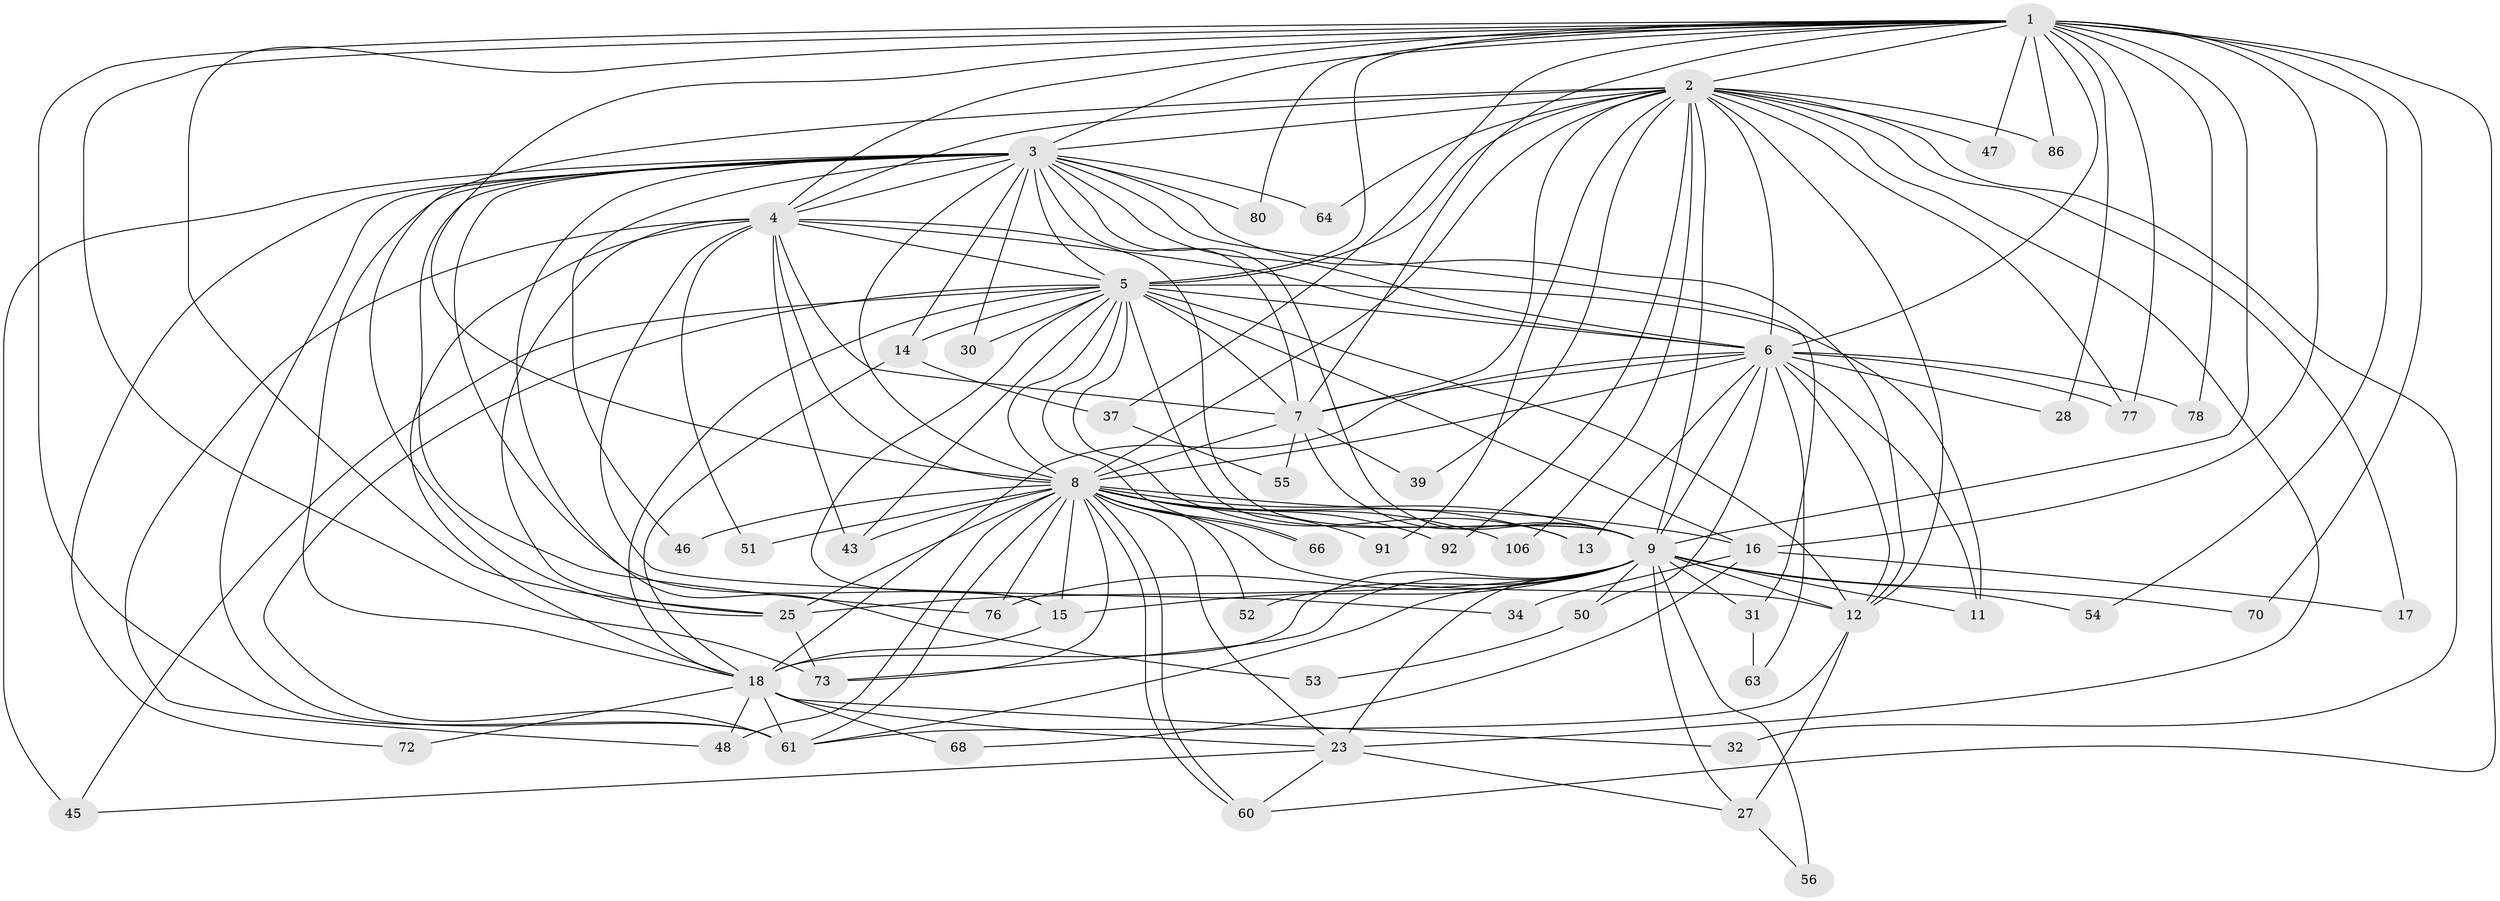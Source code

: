 // original degree distribution, {25: 0.008928571428571428, 23: 0.008928571428571428, 26: 0.008928571428571428, 18: 0.008928571428571428, 20: 0.017857142857142856, 19: 0.017857142857142856, 11: 0.008928571428571428, 30: 0.008928571428571428, 3: 0.17857142857142858, 6: 0.026785714285714284, 4: 0.08928571428571429, 7: 0.008928571428571428, 2: 0.5535714285714286, 10: 0.008928571428571428, 5: 0.03571428571428571, 8: 0.008928571428571428}
// Generated by graph-tools (version 1.1) at 2025/14/03/09/25 04:14:05]
// undirected, 56 vertices, 164 edges
graph export_dot {
graph [start="1"]
  node [color=gray90,style=filled];
  1 [super="+20+36"];
  2;
  3 [super="+67+49"];
  4 [super="+38"];
  5 [super="+57+35"];
  6;
  7;
  8 [super="+22"];
  9 [super="+10+41+24+59"];
  11 [super="+112"];
  12 [super="+62+26"];
  13;
  14;
  15 [super="+99+81+42"];
  16 [super="+75"];
  17;
  18 [super="+87+88+33+19"];
  23 [super="+109+44"];
  25 [super="+83+82"];
  27 [super="+74"];
  28;
  30;
  31;
  32;
  34;
  37;
  39;
  43 [super="+95"];
  45;
  46;
  47;
  48 [super="+110"];
  50;
  51;
  52;
  53;
  54;
  55;
  56;
  60 [super="+105"];
  61 [super="+71+97"];
  63;
  64;
  66;
  68;
  70;
  72;
  73 [super="+90+108"];
  76 [super="+111"];
  77 [super="+103"];
  78;
  80;
  86;
  91;
  92;
  106;
  1 -- 2;
  1 -- 3 [weight=2];
  1 -- 4 [weight=2];
  1 -- 5;
  1 -- 6;
  1 -- 7;
  1 -- 8;
  1 -- 9 [weight=5];
  1 -- 16;
  1 -- 28;
  1 -- 47;
  1 -- 54;
  1 -- 70;
  1 -- 78;
  1 -- 80;
  1 -- 86;
  1 -- 61;
  1 -- 73;
  1 -- 77;
  1 -- 37;
  1 -- 25;
  1 -- 60;
  2 -- 3;
  2 -- 4;
  2 -- 5;
  2 -- 6;
  2 -- 7;
  2 -- 8;
  2 -- 9 [weight=2];
  2 -- 17;
  2 -- 25 [weight=2];
  2 -- 32;
  2 -- 39;
  2 -- 47;
  2 -- 64;
  2 -- 77;
  2 -- 86;
  2 -- 91;
  2 -- 92;
  2 -- 106;
  2 -- 12;
  2 -- 23;
  3 -- 4;
  3 -- 5;
  3 -- 6;
  3 -- 7;
  3 -- 8;
  3 -- 9 [weight=4];
  3 -- 14;
  3 -- 15 [weight=2];
  3 -- 30;
  3 -- 31;
  3 -- 46;
  3 -- 53;
  3 -- 61;
  3 -- 72;
  3 -- 80;
  3 -- 12;
  3 -- 18;
  3 -- 76;
  3 -- 64;
  3 -- 45;
  4 -- 5;
  4 -- 6;
  4 -- 7;
  4 -- 8;
  4 -- 9 [weight=4];
  4 -- 34;
  4 -- 43;
  4 -- 48;
  4 -- 51;
  4 -- 25;
  4 -- 18;
  5 -- 6;
  5 -- 7;
  5 -- 8 [weight=2];
  5 -- 9 [weight=2];
  5 -- 14;
  5 -- 18;
  5 -- 30;
  5 -- 45;
  5 -- 66;
  5 -- 16 [weight=2];
  5 -- 13;
  5 -- 12;
  5 -- 61;
  5 -- 43;
  5 -- 11;
  5 -- 15;
  6 -- 7;
  6 -- 8 [weight=2];
  6 -- 9 [weight=2];
  6 -- 11;
  6 -- 12;
  6 -- 13;
  6 -- 28;
  6 -- 50;
  6 -- 63;
  6 -- 77;
  6 -- 78;
  6 -- 18;
  7 -- 8;
  7 -- 9 [weight=2];
  7 -- 39;
  7 -- 55;
  8 -- 9 [weight=2];
  8 -- 12;
  8 -- 13;
  8 -- 15;
  8 -- 16;
  8 -- 23;
  8 -- 25;
  8 -- 43;
  8 -- 48;
  8 -- 51;
  8 -- 52;
  8 -- 60;
  8 -- 60;
  8 -- 66;
  8 -- 73;
  8 -- 76;
  8 -- 91;
  8 -- 92;
  8 -- 106;
  8 -- 61;
  8 -- 46;
  9 -- 11;
  9 -- 31;
  9 -- 54;
  9 -- 70;
  9 -- 25 [weight=3];
  9 -- 73;
  9 -- 76;
  9 -- 12 [weight=2];
  9 -- 18 [weight=3];
  9 -- 50;
  9 -- 52;
  9 -- 15;
  9 -- 61;
  9 -- 23 [weight=2];
  9 -- 56;
  9 -- 27;
  12 -- 27;
  12 -- 61;
  14 -- 37;
  14 -- 18;
  15 -- 18;
  16 -- 17;
  16 -- 34;
  16 -- 68;
  18 -- 72;
  18 -- 48;
  18 -- 61;
  18 -- 32;
  18 -- 68;
  18 -- 23;
  23 -- 27;
  23 -- 45;
  23 -- 60;
  25 -- 73;
  27 -- 56;
  31 -- 63;
  37 -- 55;
  50 -- 53;
}
